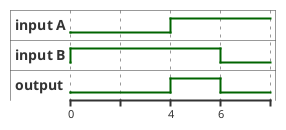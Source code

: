 PUSHED: 0Size:1
PUSHED: 0Size:2
PUSHED: 4Size:3
PUSHED: 6Size:4
Before popping: 0 Size:4
New tp: 0Size:3
Before popping: 97187210748448 Size:3
New tp: 4Size:2
PUSHED: 0Size:3
Before popping: 97187210748448 Size:3
New tp: 4Size:2
Before popping: 97187210752624 Size:2
New tp: 6Size:1
PUSHED: 4Size:2
Before popping: 97187210752624 Size:2
New tp: 6Size:1
Before popping: 97187210748480 Size:1
PUSHED: 6Size:1
Before popping: 97187210748480 Size:1
@startuml
binary "input A" as W0
binary "input B" as W1
binary "output" as W2

@0
W0 is {low,high} 
W1 is {low,high} 
W2 is {low,high} 

@0
W0 is low

W1 is high

@0
W2 is low

@4
W0 is high

@4
W2 is high

@6
W1 is low

@6
W2 is low

@enduml

